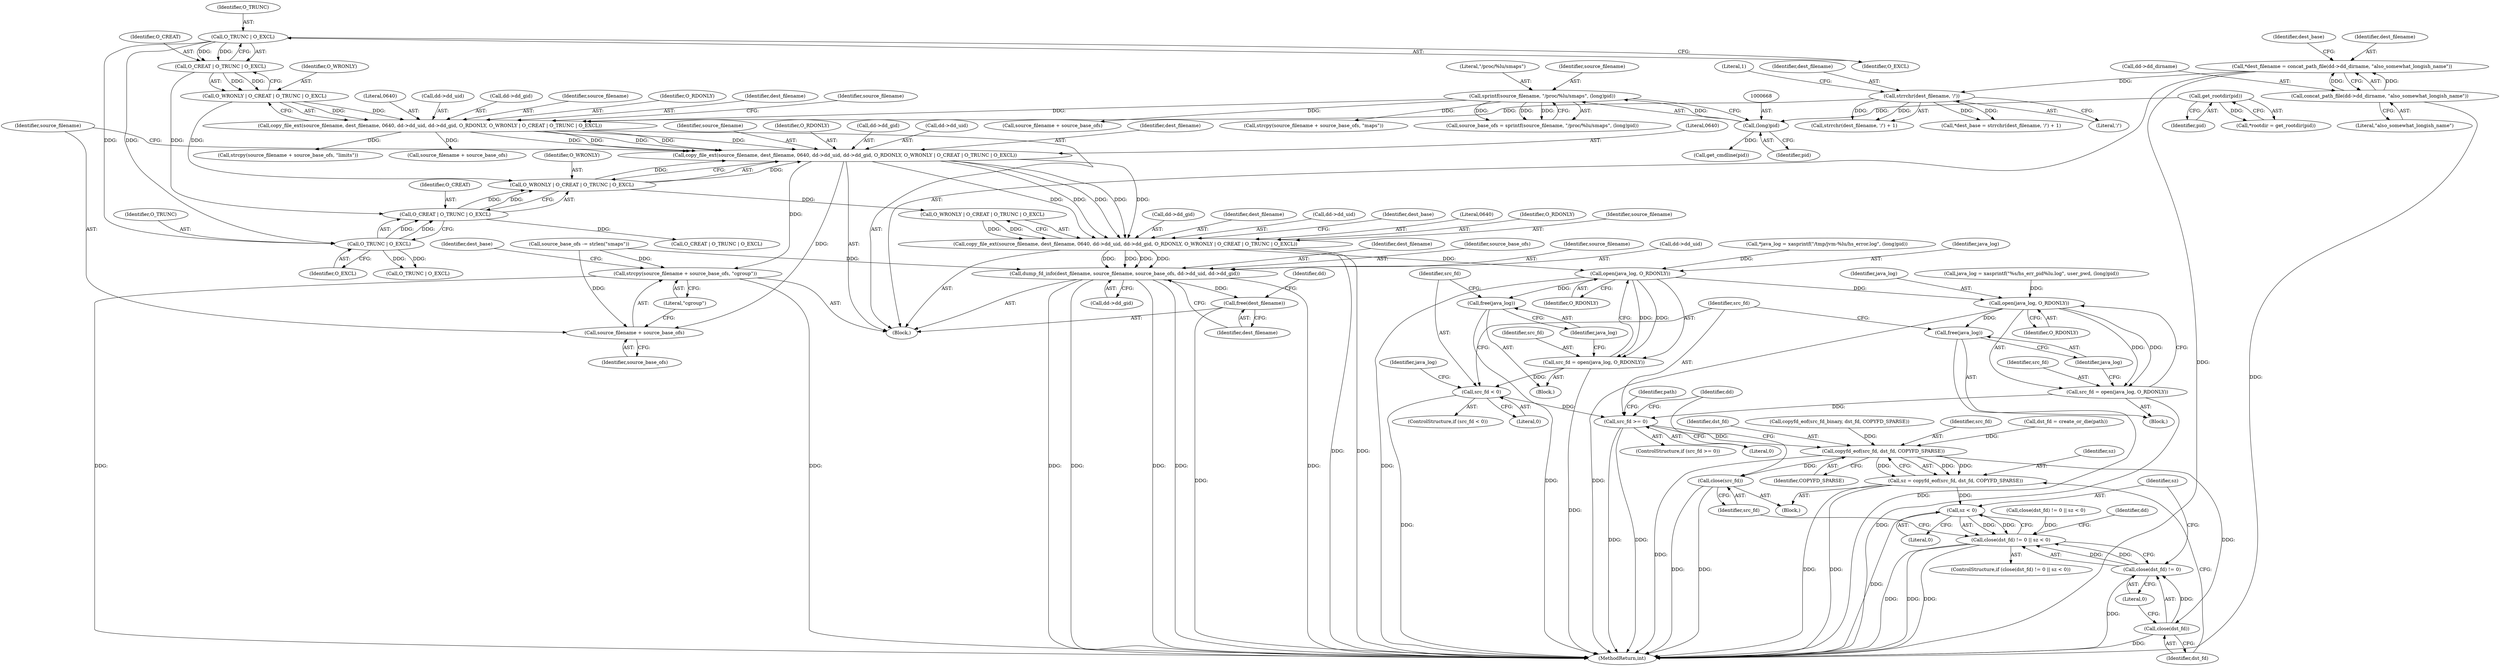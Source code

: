 digraph "0_abrt_8939398b82006ba1fec4ed491339fc075f43fc7c_1@API" {
"1000724" [label="(Call,copy_file_ext(source_filename, dest_filename, 0640, dd->dd_uid, dd->dd_gid, O_RDONLY, O_WRONLY | O_CREAT | O_TRUNC | O_EXCL))"];
"1000698" [label="(Call,copy_file_ext(source_filename, dest_filename, 0640, dd->dd_uid, dd->dd_gid, O_RDONLY, O_WRONLY | O_CREAT | O_TRUNC | O_EXCL))"];
"1000664" [label="(Call,sprintf(source_filename, \"/proc/%lu/smaps\", (long)pid))"];
"1000667" [label="(Call,(long)pid)"];
"1000654" [label="(Call,get_rootdir(pid))"];
"1000686" [label="(Call,strrchr(dest_filename, '/'))"];
"1000675" [label="(Call,*dest_filename = concat_path_file(dd->dd_dirname, \"also_somewhat_longish_name\"))"];
"1000677" [label="(Call,concat_path_file(dd->dd_dirname, \"also_somewhat_longish_name\"))"];
"1000709" [label="(Call,O_WRONLY | O_CREAT | O_TRUNC | O_EXCL)"];
"1000711" [label="(Call,O_CREAT | O_TRUNC | O_EXCL)"];
"1000713" [label="(Call,O_TRUNC | O_EXCL)"];
"1000735" [label="(Call,O_WRONLY | O_CREAT | O_TRUNC | O_EXCL)"];
"1000737" [label="(Call,O_CREAT | O_TRUNC | O_EXCL)"];
"1000739" [label="(Call,O_TRUNC | O_EXCL)"];
"1000742" [label="(Call,strcpy(source_filename + source_base_ofs, \"cgroup\"))"];
"1000743" [label="(Call,source_filename + source_base_ofs)"];
"1000750" [label="(Call,copy_file_ext(source_filename, dest_filename, 0640, dd->dd_uid, dd->dd_gid, O_RDONLY, O_WRONLY | O_CREAT | O_TRUNC | O_EXCL))"];
"1000771" [label="(Call,dump_fd_info(dest_filename, source_filename, source_base_ofs, dd->dd_uid, dd->dd_gid))"];
"1000781" [label="(Call,free(dest_filename))"];
"1000999" [label="(Call,open(java_log, O_RDONLY))"];
"1000997" [label="(Call,src_fd = open(java_log, O_RDONLY))"];
"1001005" [label="(Call,src_fd < 0)"];
"1001025" [label="(Call,src_fd >= 0)"];
"1001042" [label="(Call,copyfd_eof(src_fd, dst_fd, COPYFD_SPARSE))"];
"1001040" [label="(Call,sz = copyfd_eof(src_fd, dst_fd, COPYFD_SPARSE))"];
"1001052" [label="(Call,sz < 0)"];
"1001047" [label="(Call,close(dst_fd) != 0 || sz < 0)"];
"1001049" [label="(Call,close(dst_fd))"];
"1001048" [label="(Call,close(dst_fd) != 0)"];
"1001061" [label="(Call,close(src_fd))"];
"1001002" [label="(Call,free(java_log))"];
"1001019" [label="(Call,open(java_log, O_RDONLY))"];
"1001017" [label="(Call,src_fd = open(java_log, O_RDONLY))"];
"1001022" [label="(Call,free(java_log))"];
"1001051" [label="(Literal,0)"];
"1001228" [label="(MethodReturn,int)"];
"1001007" [label="(Literal,0)"];
"1000765" [label="(Call,O_TRUNC | O_EXCL)"];
"1000683" [label="(Call,*dest_base = strrchr(dest_filename, '/') + 1)"];
"1000650" [label="(Block,)"];
"1001024" [label="(ControlStructure,if (src_fd >= 0))"];
"1001028" [label="(Block,)"];
"1001026" [label="(Identifier,src_fd)"];
"1001018" [label="(Identifier,src_fd)"];
"1001053" [label="(Identifier,sz)"];
"1001049" [label="(Call,close(dst_fd))"];
"1000750" [label="(Call,copy_file_ext(source_filename, dest_filename, 0640, dd->dd_uid, dd->dd_gid, O_RDONLY, O_WRONLY | O_CREAT | O_TRUNC | O_EXCL))"];
"1001009" [label="(Call,java_log = xasprintf(\"%s/hs_err_pid%lu.log\", user_pwd, (long)pid))"];
"1000757" [label="(Call,dd->dd_gid)"];
"1001008" [label="(Block,)"];
"1000740" [label="(Identifier,O_TRUNC)"];
"1000726" [label="(Identifier,dest_filename)"];
"1001005" [label="(Call,src_fd < 0)"];
"1000699" [label="(Identifier,source_filename)"];
"1001025" [label="(Call,src_fd >= 0)"];
"1000752" [label="(Identifier,dest_filename)"];
"1000742" [label="(Call,strcpy(source_filename + source_base_ofs, \"cgroup\"))"];
"1000708" [label="(Identifier,O_RDONLY)"];
"1001002" [label="(Call,free(java_log))"];
"1001017" [label="(Call,src_fd = open(java_log, O_RDONLY))"];
"1000739" [label="(Call,O_TRUNC | O_EXCL)"];
"1001027" [label="(Literal,0)"];
"1001041" [label="(Identifier,sz)"];
"1000998" [label="(Identifier,src_fd)"];
"1000678" [label="(Call,dd->dd_dirname)"];
"1000686" [label="(Call,strrchr(dest_filename, '/'))"];
"1000772" [label="(Identifier,dest_filename)"];
"1001050" [label="(Identifier,dst_fd)"];
"1001042" [label="(Call,copyfd_eof(src_fd, dst_fd, COPYFD_SPARSE))"];
"1001020" [label="(Identifier,java_log)"];
"1001023" [label="(Identifier,java_log)"];
"1000666" [label="(Literal,\"/proc/%lu/smaps\")"];
"1000710" [label="(Identifier,O_WRONLY)"];
"1000655" [label="(Identifier,pid)"];
"1001044" [label="(Identifier,dst_fd)"];
"1001001" [label="(Identifier,O_RDONLY)"];
"1000691" [label="(Call,source_filename + source_base_ofs)"];
"1001000" [label="(Identifier,java_log)"];
"1001064" [label="(Identifier,dd)"];
"1000754" [label="(Call,dd->dd_uid)"];
"1000676" [label="(Identifier,dest_filename)"];
"1001031" [label="(Identifier,path)"];
"1000688" [label="(Literal,'/')"];
"1000899" [label="(Call,close(dst_fd) != 0 || sz < 0)"];
"1001004" [label="(ControlStructure,if (src_fd < 0))"];
"1001048" [label="(Call,close(dst_fd) != 0)"];
"1000690" [label="(Call,strcpy(source_filename + source_base_ofs, \"maps\"))"];
"1000667" [label="(Call,(long)pid)"];
"1000670" [label="(Call,source_base_ofs -= strlen(\"smaps\"))"];
"1000652" [label="(Call,*rootdir = get_rootdir(pid))"];
"1000761" [label="(Call,O_WRONLY | O_CREAT | O_TRUNC | O_EXCL)"];
"1000711" [label="(Call,O_CREAT | O_TRUNC | O_EXCL)"];
"1000700" [label="(Identifier,dest_filename)"];
"1000662" [label="(Call,source_base_ofs = sprintf(source_filename, \"/proc/%lu/smaps\", (long)pid))"];
"1001045" [label="(Identifier,COPYFD_SPARSE)"];
"1000727" [label="(Literal,0640)"];
"1001047" [label="(Call,close(dst_fd) != 0 || sz < 0)"];
"1000664" [label="(Call,sprintf(source_filename, \"/proc/%lu/smaps\", (long)pid))"];
"1000718" [label="(Identifier,source_filename)"];
"1000889" [label="(Call,copyfd_eof(src_fd_binary, dst_fd, COPYFD_SPARSE))"];
"1000689" [label="(Literal,1)"];
"1000714" [label="(Identifier,O_TRUNC)"];
"1001019" [label="(Call,open(java_log, O_RDONLY))"];
"1001062" [label="(Identifier,src_fd)"];
"1000669" [label="(Identifier,pid)"];
"1000741" [label="(Identifier,O_EXCL)"];
"1000769" [label="(Identifier,dest_base)"];
"1000685" [label="(Call,strrchr(dest_filename, '/') + 1)"];
"1000771" [label="(Call,dump_fd_info(dest_filename, source_filename, source_base_ofs, dd->dd_uid, dd->dd_gid))"];
"1000745" [label="(Identifier,source_base_ofs)"];
"1000735" [label="(Call,O_WRONLY | O_CREAT | O_TRUNC | O_EXCL)"];
"1000712" [label="(Identifier,O_CREAT)"];
"1000753" [label="(Literal,0640)"];
"1000774" [label="(Identifier,source_base_ofs)"];
"1000989" [label="(Call,*java_log = xasprintf(\"/tmp/jvm-%lu/hs_error.log\", (long)pid))"];
"1001061" [label="(Call,close(src_fd))"];
"1001057" [label="(Identifier,dd)"];
"1000782" [label="(Identifier,dest_filename)"];
"1000715" [label="(Identifier,O_EXCL)"];
"1001010" [label="(Identifier,java_log)"];
"1000675" [label="(Call,*dest_filename = concat_path_file(dd->dd_dirname, \"also_somewhat_longish_name\"))"];
"1001022" [label="(Call,free(java_log))"];
"1001043" [label="(Identifier,src_fd)"];
"1000738" [label="(Identifier,O_CREAT)"];
"1000698" [label="(Call,copy_file_ext(source_filename, dest_filename, 0640, dd->dd_uid, dd->dd_gid, O_RDONLY, O_WRONLY | O_CREAT | O_TRUNC | O_EXCL))"];
"1000665" [label="(Identifier,source_filename)"];
"1000725" [label="(Identifier,source_filename)"];
"1001040" [label="(Call,sz = copyfd_eof(src_fd, dst_fd, COPYFD_SPARSE))"];
"1000748" [label="(Identifier,dest_base)"];
"1000713" [label="(Call,O_TRUNC | O_EXCL)"];
"1000677" [label="(Call,concat_path_file(dd->dd_dirname, \"also_somewhat_longish_name\"))"];
"1001054" [label="(Literal,0)"];
"1000654" [label="(Call,get_rootdir(pid))"];
"1000841" [label="(Call,get_cmdline(pid))"];
"1000763" [label="(Call,O_CREAT | O_TRUNC | O_EXCL)"];
"1000781" [label="(Call,free(dest_filename))"];
"1000743" [label="(Call,source_filename + source_base_ofs)"];
"1000701" [label="(Literal,0640)"];
"1000717" [label="(Call,source_filename + source_base_ofs)"];
"1000681" [label="(Literal,\"also_somewhat_longish_name\")"];
"1001046" [label="(ControlStructure,if (close(dst_fd) != 0 || sz < 0))"];
"1000716" [label="(Call,strcpy(source_filename + source_base_ofs, \"limits\"))"];
"1000684" [label="(Identifier,dest_base)"];
"1000760" [label="(Identifier,O_RDONLY)"];
"1000773" [label="(Identifier,source_filename)"];
"1001006" [label="(Identifier,src_fd)"];
"1000734" [label="(Identifier,O_RDONLY)"];
"1000784" [label="(Identifier,dd)"];
"1000702" [label="(Call,dd->dd_uid)"];
"1000737" [label="(Call,O_CREAT | O_TRUNC | O_EXCL)"];
"1000731" [label="(Call,dd->dd_gid)"];
"1000744" [label="(Identifier,source_filename)"];
"1000736" [label="(Identifier,O_WRONLY)"];
"1000778" [label="(Call,dd->dd_gid)"];
"1001052" [label="(Call,sz < 0)"];
"1001035" [label="(Call,dst_fd = create_or_die(path))"];
"1000724" [label="(Call,copy_file_ext(source_filename, dest_filename, 0640, dd->dd_uid, dd->dd_gid, O_RDONLY, O_WRONLY | O_CREAT | O_TRUNC | O_EXCL))"];
"1000999" [label="(Call,open(java_log, O_RDONLY))"];
"1000751" [label="(Identifier,source_filename)"];
"1000775" [label="(Call,dd->dd_uid)"];
"1000746" [label="(Literal,\"cgroup\")"];
"1000705" [label="(Call,dd->dd_gid)"];
"1000709" [label="(Call,O_WRONLY | O_CREAT | O_TRUNC | O_EXCL)"];
"1000728" [label="(Call,dd->dd_uid)"];
"1000997" [label="(Call,src_fd = open(java_log, O_RDONLY))"];
"1001003" [label="(Identifier,java_log)"];
"1001021" [label="(Identifier,O_RDONLY)"];
"1000687" [label="(Identifier,dest_filename)"];
"1000987" [label="(Block,)"];
"1000724" -> "1000650"  [label="AST: "];
"1000724" -> "1000735"  [label="CFG: "];
"1000725" -> "1000724"  [label="AST: "];
"1000726" -> "1000724"  [label="AST: "];
"1000727" -> "1000724"  [label="AST: "];
"1000728" -> "1000724"  [label="AST: "];
"1000731" -> "1000724"  [label="AST: "];
"1000734" -> "1000724"  [label="AST: "];
"1000735" -> "1000724"  [label="AST: "];
"1000744" -> "1000724"  [label="CFG: "];
"1000698" -> "1000724"  [label="DDG: "];
"1000698" -> "1000724"  [label="DDG: "];
"1000698" -> "1000724"  [label="DDG: "];
"1000698" -> "1000724"  [label="DDG: "];
"1000698" -> "1000724"  [label="DDG: "];
"1000735" -> "1000724"  [label="DDG: "];
"1000735" -> "1000724"  [label="DDG: "];
"1000724" -> "1000742"  [label="DDG: "];
"1000724" -> "1000743"  [label="DDG: "];
"1000724" -> "1000750"  [label="DDG: "];
"1000724" -> "1000750"  [label="DDG: "];
"1000724" -> "1000750"  [label="DDG: "];
"1000724" -> "1000750"  [label="DDG: "];
"1000724" -> "1000750"  [label="DDG: "];
"1000698" -> "1000650"  [label="AST: "];
"1000698" -> "1000709"  [label="CFG: "];
"1000699" -> "1000698"  [label="AST: "];
"1000700" -> "1000698"  [label="AST: "];
"1000701" -> "1000698"  [label="AST: "];
"1000702" -> "1000698"  [label="AST: "];
"1000705" -> "1000698"  [label="AST: "];
"1000708" -> "1000698"  [label="AST: "];
"1000709" -> "1000698"  [label="AST: "];
"1000718" -> "1000698"  [label="CFG: "];
"1000664" -> "1000698"  [label="DDG: "];
"1000686" -> "1000698"  [label="DDG: "];
"1000709" -> "1000698"  [label="DDG: "];
"1000709" -> "1000698"  [label="DDG: "];
"1000698" -> "1000716"  [label="DDG: "];
"1000698" -> "1000717"  [label="DDG: "];
"1000664" -> "1000662"  [label="AST: "];
"1000664" -> "1000667"  [label="CFG: "];
"1000665" -> "1000664"  [label="AST: "];
"1000666" -> "1000664"  [label="AST: "];
"1000667" -> "1000664"  [label="AST: "];
"1000662" -> "1000664"  [label="CFG: "];
"1000664" -> "1000662"  [label="DDG: "];
"1000664" -> "1000662"  [label="DDG: "];
"1000664" -> "1000662"  [label="DDG: "];
"1000667" -> "1000664"  [label="DDG: "];
"1000664" -> "1000690"  [label="DDG: "];
"1000664" -> "1000691"  [label="DDG: "];
"1000667" -> "1000669"  [label="CFG: "];
"1000668" -> "1000667"  [label="AST: "];
"1000669" -> "1000667"  [label="AST: "];
"1000654" -> "1000667"  [label="DDG: "];
"1000667" -> "1000841"  [label="DDG: "];
"1000654" -> "1000652"  [label="AST: "];
"1000654" -> "1000655"  [label="CFG: "];
"1000655" -> "1000654"  [label="AST: "];
"1000652" -> "1000654"  [label="CFG: "];
"1000654" -> "1000652"  [label="DDG: "];
"1000686" -> "1000685"  [label="AST: "];
"1000686" -> "1000688"  [label="CFG: "];
"1000687" -> "1000686"  [label="AST: "];
"1000688" -> "1000686"  [label="AST: "];
"1000689" -> "1000686"  [label="CFG: "];
"1000686" -> "1000683"  [label="DDG: "];
"1000686" -> "1000683"  [label="DDG: "];
"1000686" -> "1000685"  [label="DDG: "];
"1000686" -> "1000685"  [label="DDG: "];
"1000675" -> "1000686"  [label="DDG: "];
"1000675" -> "1000650"  [label="AST: "];
"1000675" -> "1000677"  [label="CFG: "];
"1000676" -> "1000675"  [label="AST: "];
"1000677" -> "1000675"  [label="AST: "];
"1000684" -> "1000675"  [label="CFG: "];
"1000675" -> "1001228"  [label="DDG: "];
"1000677" -> "1000675"  [label="DDG: "];
"1000677" -> "1000675"  [label="DDG: "];
"1000677" -> "1000681"  [label="CFG: "];
"1000678" -> "1000677"  [label="AST: "];
"1000681" -> "1000677"  [label="AST: "];
"1000677" -> "1001228"  [label="DDG: "];
"1000709" -> "1000711"  [label="CFG: "];
"1000710" -> "1000709"  [label="AST: "];
"1000711" -> "1000709"  [label="AST: "];
"1000711" -> "1000709"  [label="DDG: "];
"1000711" -> "1000709"  [label="DDG: "];
"1000709" -> "1000735"  [label="DDG: "];
"1000711" -> "1000713"  [label="CFG: "];
"1000712" -> "1000711"  [label="AST: "];
"1000713" -> "1000711"  [label="AST: "];
"1000713" -> "1000711"  [label="DDG: "];
"1000713" -> "1000711"  [label="DDG: "];
"1000711" -> "1000737"  [label="DDG: "];
"1000713" -> "1000715"  [label="CFG: "];
"1000714" -> "1000713"  [label="AST: "];
"1000715" -> "1000713"  [label="AST: "];
"1000713" -> "1000739"  [label="DDG: "];
"1000713" -> "1000739"  [label="DDG: "];
"1000735" -> "1000737"  [label="CFG: "];
"1000736" -> "1000735"  [label="AST: "];
"1000737" -> "1000735"  [label="AST: "];
"1000737" -> "1000735"  [label="DDG: "];
"1000737" -> "1000735"  [label="DDG: "];
"1000735" -> "1000761"  [label="DDG: "];
"1000737" -> "1000739"  [label="CFG: "];
"1000738" -> "1000737"  [label="AST: "];
"1000739" -> "1000737"  [label="AST: "];
"1000739" -> "1000737"  [label="DDG: "];
"1000739" -> "1000737"  [label="DDG: "];
"1000737" -> "1000763"  [label="DDG: "];
"1000739" -> "1000741"  [label="CFG: "];
"1000740" -> "1000739"  [label="AST: "];
"1000741" -> "1000739"  [label="AST: "];
"1000739" -> "1000765"  [label="DDG: "];
"1000739" -> "1000765"  [label="DDG: "];
"1000742" -> "1000650"  [label="AST: "];
"1000742" -> "1000746"  [label="CFG: "];
"1000743" -> "1000742"  [label="AST: "];
"1000746" -> "1000742"  [label="AST: "];
"1000748" -> "1000742"  [label="CFG: "];
"1000742" -> "1001228"  [label="DDG: "];
"1000742" -> "1001228"  [label="DDG: "];
"1000670" -> "1000742"  [label="DDG: "];
"1000743" -> "1000745"  [label="CFG: "];
"1000744" -> "1000743"  [label="AST: "];
"1000745" -> "1000743"  [label="AST: "];
"1000746" -> "1000743"  [label="CFG: "];
"1000670" -> "1000743"  [label="DDG: "];
"1000750" -> "1000650"  [label="AST: "];
"1000750" -> "1000761"  [label="CFG: "];
"1000751" -> "1000750"  [label="AST: "];
"1000752" -> "1000750"  [label="AST: "];
"1000753" -> "1000750"  [label="AST: "];
"1000754" -> "1000750"  [label="AST: "];
"1000757" -> "1000750"  [label="AST: "];
"1000760" -> "1000750"  [label="AST: "];
"1000761" -> "1000750"  [label="AST: "];
"1000769" -> "1000750"  [label="CFG: "];
"1000750" -> "1001228"  [label="DDG: "];
"1000750" -> "1001228"  [label="DDG: "];
"1000761" -> "1000750"  [label="DDG: "];
"1000761" -> "1000750"  [label="DDG: "];
"1000750" -> "1000771"  [label="DDG: "];
"1000750" -> "1000771"  [label="DDG: "];
"1000750" -> "1000771"  [label="DDG: "];
"1000750" -> "1000771"  [label="DDG: "];
"1000750" -> "1000999"  [label="DDG: "];
"1000771" -> "1000650"  [label="AST: "];
"1000771" -> "1000778"  [label="CFG: "];
"1000772" -> "1000771"  [label="AST: "];
"1000773" -> "1000771"  [label="AST: "];
"1000774" -> "1000771"  [label="AST: "];
"1000775" -> "1000771"  [label="AST: "];
"1000778" -> "1000771"  [label="AST: "];
"1000782" -> "1000771"  [label="CFG: "];
"1000771" -> "1001228"  [label="DDG: "];
"1000771" -> "1001228"  [label="DDG: "];
"1000771" -> "1001228"  [label="DDG: "];
"1000771" -> "1001228"  [label="DDG: "];
"1000771" -> "1001228"  [label="DDG: "];
"1000670" -> "1000771"  [label="DDG: "];
"1000771" -> "1000781"  [label="DDG: "];
"1000781" -> "1000650"  [label="AST: "];
"1000781" -> "1000782"  [label="CFG: "];
"1000782" -> "1000781"  [label="AST: "];
"1000784" -> "1000781"  [label="CFG: "];
"1000781" -> "1001228"  [label="DDG: "];
"1000999" -> "1000997"  [label="AST: "];
"1000999" -> "1001001"  [label="CFG: "];
"1001000" -> "1000999"  [label="AST: "];
"1001001" -> "1000999"  [label="AST: "];
"1000997" -> "1000999"  [label="CFG: "];
"1000999" -> "1001228"  [label="DDG: "];
"1000999" -> "1000997"  [label="DDG: "];
"1000999" -> "1000997"  [label="DDG: "];
"1000989" -> "1000999"  [label="DDG: "];
"1000999" -> "1001002"  [label="DDG: "];
"1000999" -> "1001019"  [label="DDG: "];
"1000997" -> "1000987"  [label="AST: "];
"1000998" -> "1000997"  [label="AST: "];
"1001003" -> "1000997"  [label="CFG: "];
"1000997" -> "1001228"  [label="DDG: "];
"1000997" -> "1001005"  [label="DDG: "];
"1001005" -> "1001004"  [label="AST: "];
"1001005" -> "1001007"  [label="CFG: "];
"1001006" -> "1001005"  [label="AST: "];
"1001007" -> "1001005"  [label="AST: "];
"1001010" -> "1001005"  [label="CFG: "];
"1001026" -> "1001005"  [label="CFG: "];
"1001005" -> "1001228"  [label="DDG: "];
"1001005" -> "1001025"  [label="DDG: "];
"1001025" -> "1001024"  [label="AST: "];
"1001025" -> "1001027"  [label="CFG: "];
"1001026" -> "1001025"  [label="AST: "];
"1001027" -> "1001025"  [label="AST: "];
"1001031" -> "1001025"  [label="CFG: "];
"1001064" -> "1001025"  [label="CFG: "];
"1001025" -> "1001228"  [label="DDG: "];
"1001025" -> "1001228"  [label="DDG: "];
"1001017" -> "1001025"  [label="DDG: "];
"1001025" -> "1001042"  [label="DDG: "];
"1001042" -> "1001040"  [label="AST: "];
"1001042" -> "1001045"  [label="CFG: "];
"1001043" -> "1001042"  [label="AST: "];
"1001044" -> "1001042"  [label="AST: "];
"1001045" -> "1001042"  [label="AST: "];
"1001040" -> "1001042"  [label="CFG: "];
"1001042" -> "1001228"  [label="DDG: "];
"1001042" -> "1001040"  [label="DDG: "];
"1001042" -> "1001040"  [label="DDG: "];
"1001042" -> "1001040"  [label="DDG: "];
"1001035" -> "1001042"  [label="DDG: "];
"1000889" -> "1001042"  [label="DDG: "];
"1001042" -> "1001049"  [label="DDG: "];
"1001042" -> "1001061"  [label="DDG: "];
"1001040" -> "1001028"  [label="AST: "];
"1001041" -> "1001040"  [label="AST: "];
"1001050" -> "1001040"  [label="CFG: "];
"1001040" -> "1001228"  [label="DDG: "];
"1001040" -> "1001228"  [label="DDG: "];
"1001040" -> "1001052"  [label="DDG: "];
"1001052" -> "1001047"  [label="AST: "];
"1001052" -> "1001054"  [label="CFG: "];
"1001053" -> "1001052"  [label="AST: "];
"1001054" -> "1001052"  [label="AST: "];
"1001047" -> "1001052"  [label="CFG: "];
"1001052" -> "1001228"  [label="DDG: "];
"1001052" -> "1001047"  [label="DDG: "];
"1001052" -> "1001047"  [label="DDG: "];
"1001047" -> "1001046"  [label="AST: "];
"1001047" -> "1001048"  [label="CFG: "];
"1001048" -> "1001047"  [label="AST: "];
"1001057" -> "1001047"  [label="CFG: "];
"1001062" -> "1001047"  [label="CFG: "];
"1001047" -> "1001228"  [label="DDG: "];
"1001047" -> "1001228"  [label="DDG: "];
"1001047" -> "1001228"  [label="DDG: "];
"1001048" -> "1001047"  [label="DDG: "];
"1001048" -> "1001047"  [label="DDG: "];
"1000899" -> "1001047"  [label="DDG: "];
"1001049" -> "1001048"  [label="AST: "];
"1001049" -> "1001050"  [label="CFG: "];
"1001050" -> "1001049"  [label="AST: "];
"1001051" -> "1001049"  [label="CFG: "];
"1001049" -> "1001228"  [label="DDG: "];
"1001049" -> "1001048"  [label="DDG: "];
"1001048" -> "1001051"  [label="CFG: "];
"1001051" -> "1001048"  [label="AST: "];
"1001053" -> "1001048"  [label="CFG: "];
"1001048" -> "1001228"  [label="DDG: "];
"1001061" -> "1001028"  [label="AST: "];
"1001061" -> "1001062"  [label="CFG: "];
"1001062" -> "1001061"  [label="AST: "];
"1001064" -> "1001061"  [label="CFG: "];
"1001061" -> "1001228"  [label="DDG: "];
"1001061" -> "1001228"  [label="DDG: "];
"1001002" -> "1000987"  [label="AST: "];
"1001002" -> "1001003"  [label="CFG: "];
"1001003" -> "1001002"  [label="AST: "];
"1001006" -> "1001002"  [label="CFG: "];
"1001002" -> "1001228"  [label="DDG: "];
"1001019" -> "1001017"  [label="AST: "];
"1001019" -> "1001021"  [label="CFG: "];
"1001020" -> "1001019"  [label="AST: "];
"1001021" -> "1001019"  [label="AST: "];
"1001017" -> "1001019"  [label="CFG: "];
"1001019" -> "1001228"  [label="DDG: "];
"1001019" -> "1001017"  [label="DDG: "];
"1001019" -> "1001017"  [label="DDG: "];
"1001009" -> "1001019"  [label="DDG: "];
"1001019" -> "1001022"  [label="DDG: "];
"1001017" -> "1001008"  [label="AST: "];
"1001018" -> "1001017"  [label="AST: "];
"1001023" -> "1001017"  [label="CFG: "];
"1001017" -> "1001228"  [label="DDG: "];
"1001022" -> "1001008"  [label="AST: "];
"1001022" -> "1001023"  [label="CFG: "];
"1001023" -> "1001022"  [label="AST: "];
"1001026" -> "1001022"  [label="CFG: "];
"1001022" -> "1001228"  [label="DDG: "];
}
